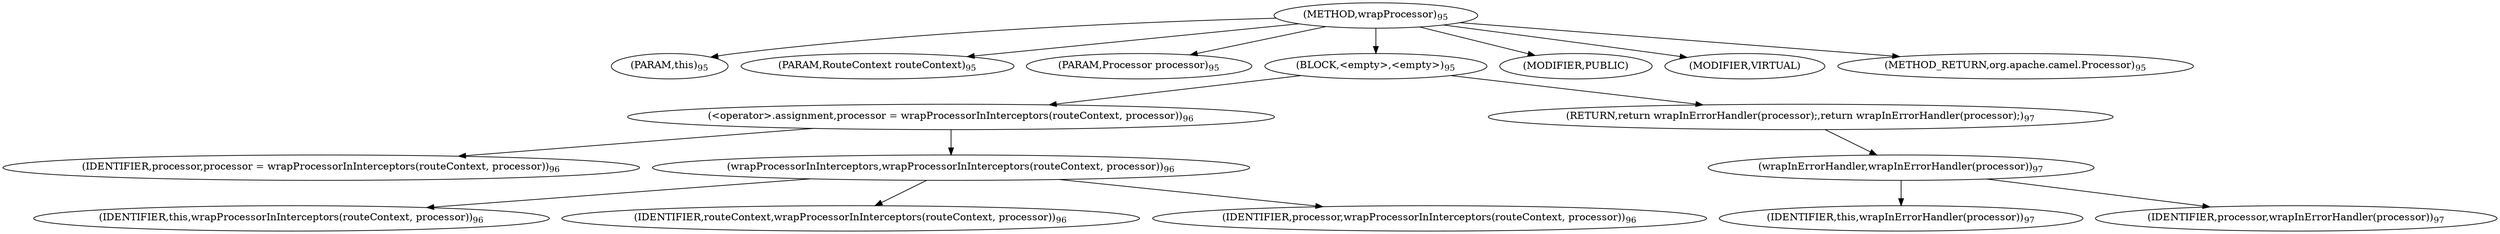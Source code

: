 digraph "wrapProcessor" {  
"436" [label = <(METHOD,wrapProcessor)<SUB>95</SUB>> ]
"11" [label = <(PARAM,this)<SUB>95</SUB>> ]
"437" [label = <(PARAM,RouteContext routeContext)<SUB>95</SUB>> ]
"438" [label = <(PARAM,Processor processor)<SUB>95</SUB>> ]
"439" [label = <(BLOCK,&lt;empty&gt;,&lt;empty&gt;)<SUB>95</SUB>> ]
"440" [label = <(&lt;operator&gt;.assignment,processor = wrapProcessorInInterceptors(routeContext, processor))<SUB>96</SUB>> ]
"441" [label = <(IDENTIFIER,processor,processor = wrapProcessorInInterceptors(routeContext, processor))<SUB>96</SUB>> ]
"442" [label = <(wrapProcessorInInterceptors,wrapProcessorInInterceptors(routeContext, processor))<SUB>96</SUB>> ]
"10" [label = <(IDENTIFIER,this,wrapProcessorInInterceptors(routeContext, processor))<SUB>96</SUB>> ]
"443" [label = <(IDENTIFIER,routeContext,wrapProcessorInInterceptors(routeContext, processor))<SUB>96</SUB>> ]
"444" [label = <(IDENTIFIER,processor,wrapProcessorInInterceptors(routeContext, processor))<SUB>96</SUB>> ]
"445" [label = <(RETURN,return wrapInErrorHandler(processor);,return wrapInErrorHandler(processor);)<SUB>97</SUB>> ]
"446" [label = <(wrapInErrorHandler,wrapInErrorHandler(processor))<SUB>97</SUB>> ]
"12" [label = <(IDENTIFIER,this,wrapInErrorHandler(processor))<SUB>97</SUB>> ]
"447" [label = <(IDENTIFIER,processor,wrapInErrorHandler(processor))<SUB>97</SUB>> ]
"448" [label = <(MODIFIER,PUBLIC)> ]
"449" [label = <(MODIFIER,VIRTUAL)> ]
"450" [label = <(METHOD_RETURN,org.apache.camel.Processor)<SUB>95</SUB>> ]
  "436" -> "11" 
  "436" -> "437" 
  "436" -> "438" 
  "436" -> "439" 
  "436" -> "448" 
  "436" -> "449" 
  "436" -> "450" 
  "439" -> "440" 
  "439" -> "445" 
  "440" -> "441" 
  "440" -> "442" 
  "442" -> "10" 
  "442" -> "443" 
  "442" -> "444" 
  "445" -> "446" 
  "446" -> "12" 
  "446" -> "447" 
}

